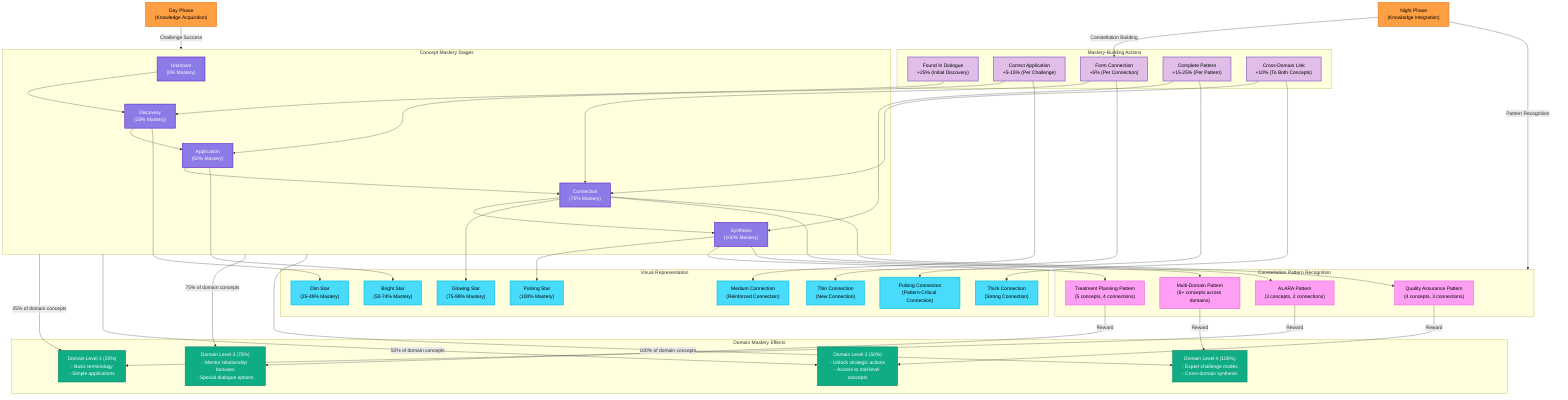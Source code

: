 flowchart TB
    %% Knowledge Mastery Progression System
    
    subgraph conceptStages["Concept Mastery Stages"]
        direction TB
        Unknown["Unknown\n(0% Mastery)"] --> Discovery["Discovery\n(25% Mastery)"]
        Discovery --> Application["Application\n(50% Mastery)"]
        Application --> Connection["Connection\n(75% Mastery)"]
        Connection --> Synthesis["Synthesis\n(100% Mastery)"]
    end
    
    subgraph masteryActions["Mastery-Building Actions"]
        direction TB
        FoundInDialogue["Found In Dialogue\n+25% (Initial Discovery)"]
        CorrectApplication["Correct Application\n+5-15% (Per Challenge)"]
        FormConnection["Form Connection\n+5% (Per Connection)"]
        PatternComplete["Complete Pattern\n+15-25% (Per Pattern)"]
        CrossDomainLink["Cross-Domain Link\n+10% (To Both Concepts)"]
    end
    
    subgraph visualEffects["Visual Representation"]
        direction TB
        DimStar["Dim Star\n(25-49% Mastery)"]
        BrightStar["Bright Star\n(50-74% Mastery)"]
        GlowingStar["Glowing Star\n(75-99% Mastery)"]
        PulsingStar["Pulsing Star\n(100% Mastery)"]
        
        ThinLine["Thin Connection\n(New Connection)"]
        MediumLine["Medium Connection\n(Reinforced Connection)"]
        ThickLine["Thick Connection\n(Strong Connection)"]
        PulsingLine["Pulsing Connection\n(Pattern-Critical Connection)"]
    end
    
    subgraph domainMastery["Domain Mastery Effects"]
        direction TB
        Level1["Domain Level 1 (25%)\n- Basic terminology\n- Simple applications"]
        Level2["Domain Level 2 (50%)\n- Unlock strategic actions\n- Access to mid-level concepts"]
        Level3["Domain Level 3 (75%)\n- Mentor relationship bonuses\n- Special dialogue options"]
        Level4["Domain Level 4 (100%)\n- Expert challenge modes\n- Cross-domain synthesis"]
    end
    
    subgraph patternRecognition["Constellation Pattern Recognition"]
        direction TB
        Pattern1["ALARA Pattern\n(3 concepts, 2 connections)"]
        Pattern2["Quality Assurance Pattern\n(4 concepts, 3 connections)"]
        Pattern3["Treatment Planning Pattern\n(5 concepts, 4 connections)"]
        Pattern4["Multi-Domain Pattern\n(6+ concepts across domains)"]
    end
    
    %% Connection mechanisms between stages and progression
    
    FoundInDialogue --> Discovery
    CorrectApplication --> Application
    FormConnection --> Connection
    PatternComplete --> Synthesis
    CrossDomainLink --> Connection
    
    Discovery --> DimStar
    Application --> BrightStar
    Connection --> GlowingStar
    Synthesis --> PulsingStar
    
    FormConnection --> ThinLine
    CorrectApplication --> MediumLine
    CrossDomainLink --> ThickLine
    PatternComplete --> PulsingLine
    
    %% Domain mastery progression
    conceptStages -->|"25% of domain concepts"| Level1
    conceptStages -->|"50% of domain concepts"| Level2
    conceptStages -->|"75% of domain concepts"| Level3
    conceptStages -->|"100% of domain concepts"| Level4
    
    %% Pattern recognition leads to rewards
    Connection --> Pattern1
    Connection --> Pattern2
    Synthesis --> Pattern3
    Synthesis --> Pattern4
    
    Pattern1 -->|"Reward"| Level1
    Pattern2 -->|"Reward"| Level2
    Pattern3 -->|"Reward"| Level3
    Pattern4 -->|"Reward"| Level4
    
    %% Connection to gameplay loops
    Day["Day Phase\n(Knowledge Acquisition)"] -->|"Challenge Success"| conceptStages
    Night["Night Phase\n(Knowledge Integration)"] -->|"Constellation Building"| FormConnection
    Night -->|"Pattern Recognition"| patternRecognition
    
    %% Style
    classDef stageNode fill:#8c7ae6,stroke:#5f27cd,color:white,stroke-width:2px
    classDef actionNode fill:#e1bee7,stroke:#7e57c2,color:black,stroke-width:2px
    classDef visualNode fill:#48dbfb,stroke:#0abde3,color:black,stroke-width:2px
    classDef domainNode fill:#10ac84,stroke:#0a8a6f,color:white,stroke-width:2px
    classDef patternNode fill:#ff9ff3,stroke:#f368e0,color:black,stroke-width:2px
    classDef phaseNode fill:#ff9f43,stroke:#e67e22,color:black,stroke-width:2px
    
    class Unknown,Discovery,Application,Connection,Synthesis stageNode
    class FoundInDialogue,CorrectApplication,FormConnection,PatternComplete,CrossDomainLink actionNode
    class DimStar,BrightStar,GlowingStar,PulsingStar,ThinLine,MediumLine,ThickLine,PulsingLine visualNode
    class Level1,Level2,Level3,Level4 domainNode
    class Pattern1,Pattern2,Pattern3,Pattern4 patternNode
    class Day,Night phaseNode